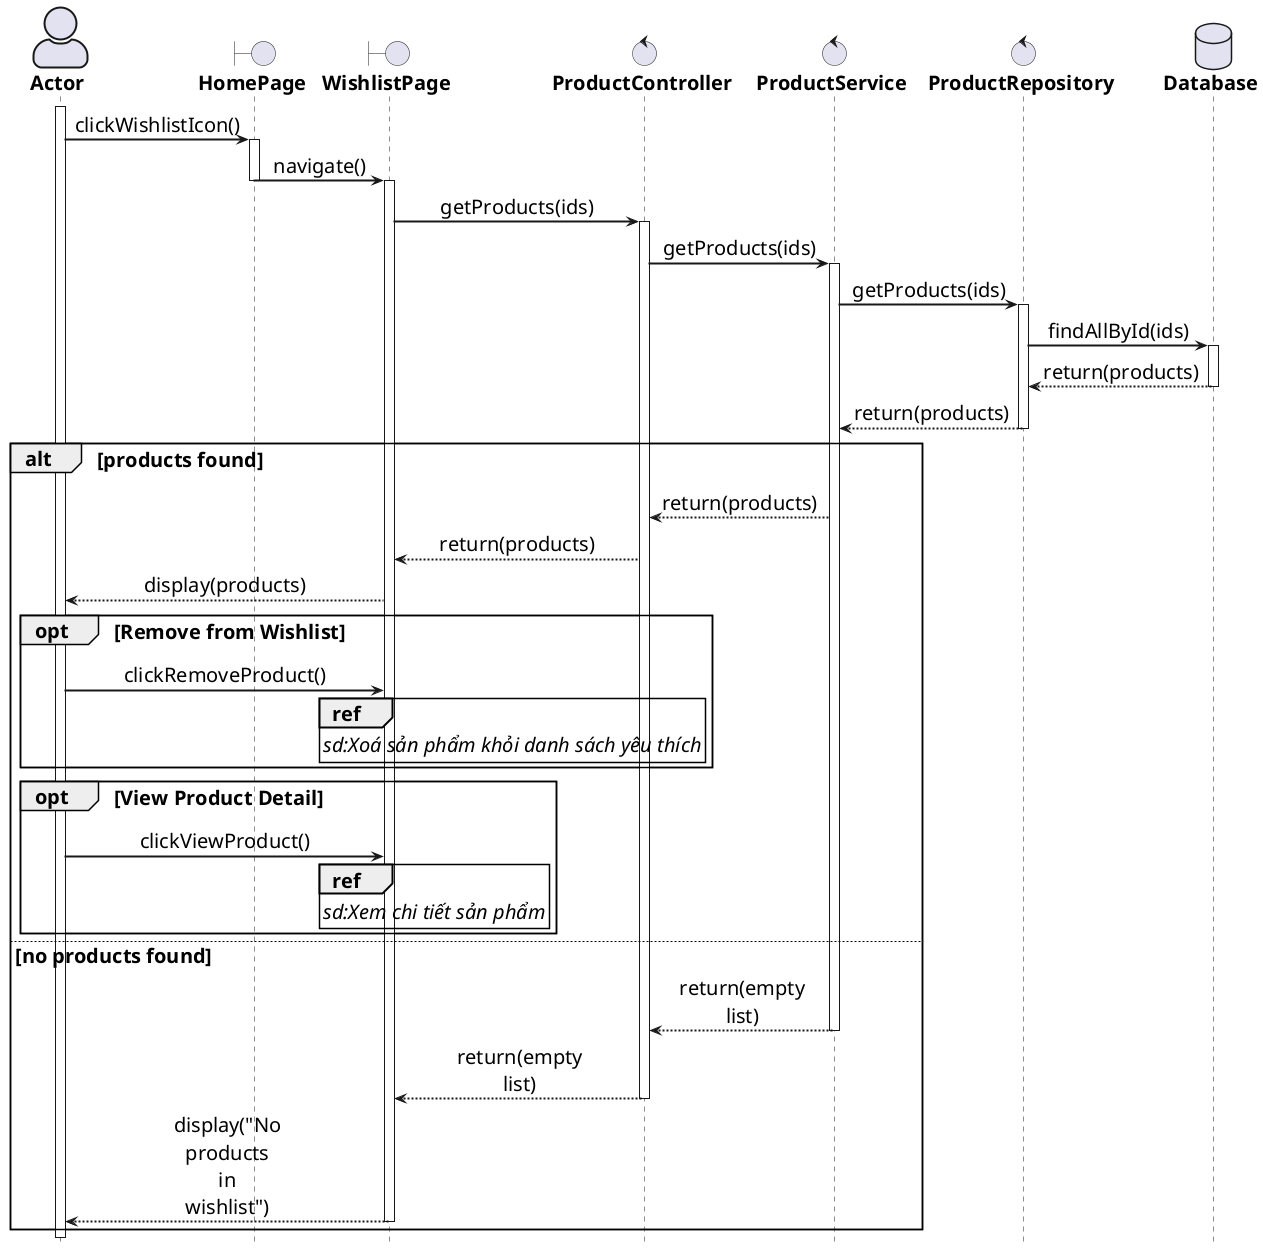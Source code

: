 @startuml

' General configuration
skinparam defaultFontSize 20
skinparam maxMessageSize 60
skinparam sequenceMessageAlign center

' Actor style configuration
skinparam actorStyle awesome

' Arrow and border thickness configuration
skinparam {
    ArrowThickness 2
    ParticipantBorderThickness 2
    ActorBorderThickness 2
    LifeLineBorderThickness 2
    ActivationBorderThickness 2
}

' Life line color configuration
skinparam LifeLineBorderColor black

' Font style configuration for components
skinparam {
    actorFontStyle bold
    boundaryFontStyle bold
    controlFontStyle bold
    entityFontStyle bold
    databaseFontStyle bold
}

' Define components
actor "Actor" as actor
boundary "HomePage" as homePage
boundary "WishlistPage" as wishlistPage
control "ProductController" as controller
control "ProductService" as service
control "ProductRepository" as repo
database "Database" as db

' Start processing flow
activate actor
actor -> homePage: clickWishlistIcon()
activate homePage

homePage -> wishlistPage: navigate()
deactivate homePage
activate wishlistPage

wishlistPage -> controller: getProducts(ids)
activate controller

controller -> service: getProducts(ids)
activate service

service -> repo: getProducts(ids)
activate repo
repo -> db: findAllById(ids)
activate db
db --> repo: return(products)
deactivate db
repo --> service: return(products)
deactivate repo

alt products found
    service --> controller: return(products)
    controller --> wishlistPage: return(products)
    wishlistPage --> actor: display(products)
    
    opt Remove from Wishlist
        actor -> wishlistPage: clickRemoveProduct()
        ref over wishlistPage
            //sd:Xoá sản phẩm khỏi danh sách yêu thích//
        end ref
    end
    
    opt View Product Detail
        actor -> wishlistPage: clickViewProduct()
        ref over wishlistPage
            //sd:Xem chi tiết sản phẩm//
        end ref
    end
else no products found
    service --> controller: return(empty list)
    deactivate service
    controller --> wishlistPage: return(empty list)
    deactivate controller
    wishlistPage --> actor: display("No products in wishlist")
    deactivate wishlistPage
end

hide footbox
@enduml
